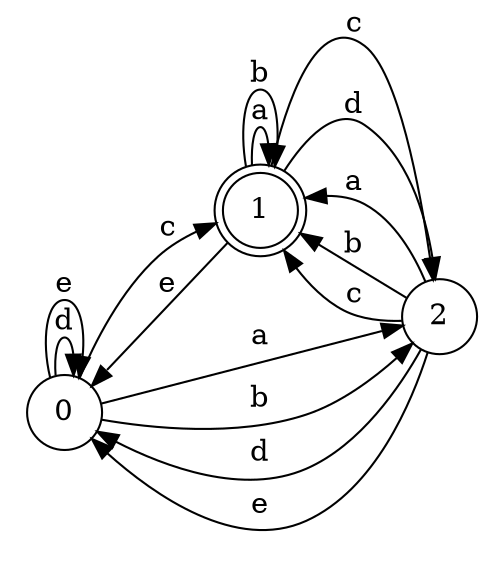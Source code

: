 digraph n3_8 {
__start0 [label="" shape="none"];

rankdir=LR;
size="8,5";

s0 [style="filled", color="black", fillcolor="white" shape="circle", label="0"];
s1 [style="rounded,filled", color="black", fillcolor="white" shape="doublecircle", label="1"];
s2 [style="filled", color="black", fillcolor="white" shape="circle", label="2"];
s0 -> s2 [label="a"];
s0 -> s2 [label="b"];
s0 -> s1 [label="c"];
s0 -> s0 [label="d"];
s0 -> s0 [label="e"];
s1 -> s1 [label="a"];
s1 -> s1 [label="b"];
s1 -> s2 [label="c"];
s1 -> s2 [label="d"];
s1 -> s0 [label="e"];
s2 -> s1 [label="a"];
s2 -> s1 [label="b"];
s2 -> s1 [label="c"];
s2 -> s0 [label="d"];
s2 -> s0 [label="e"];

}